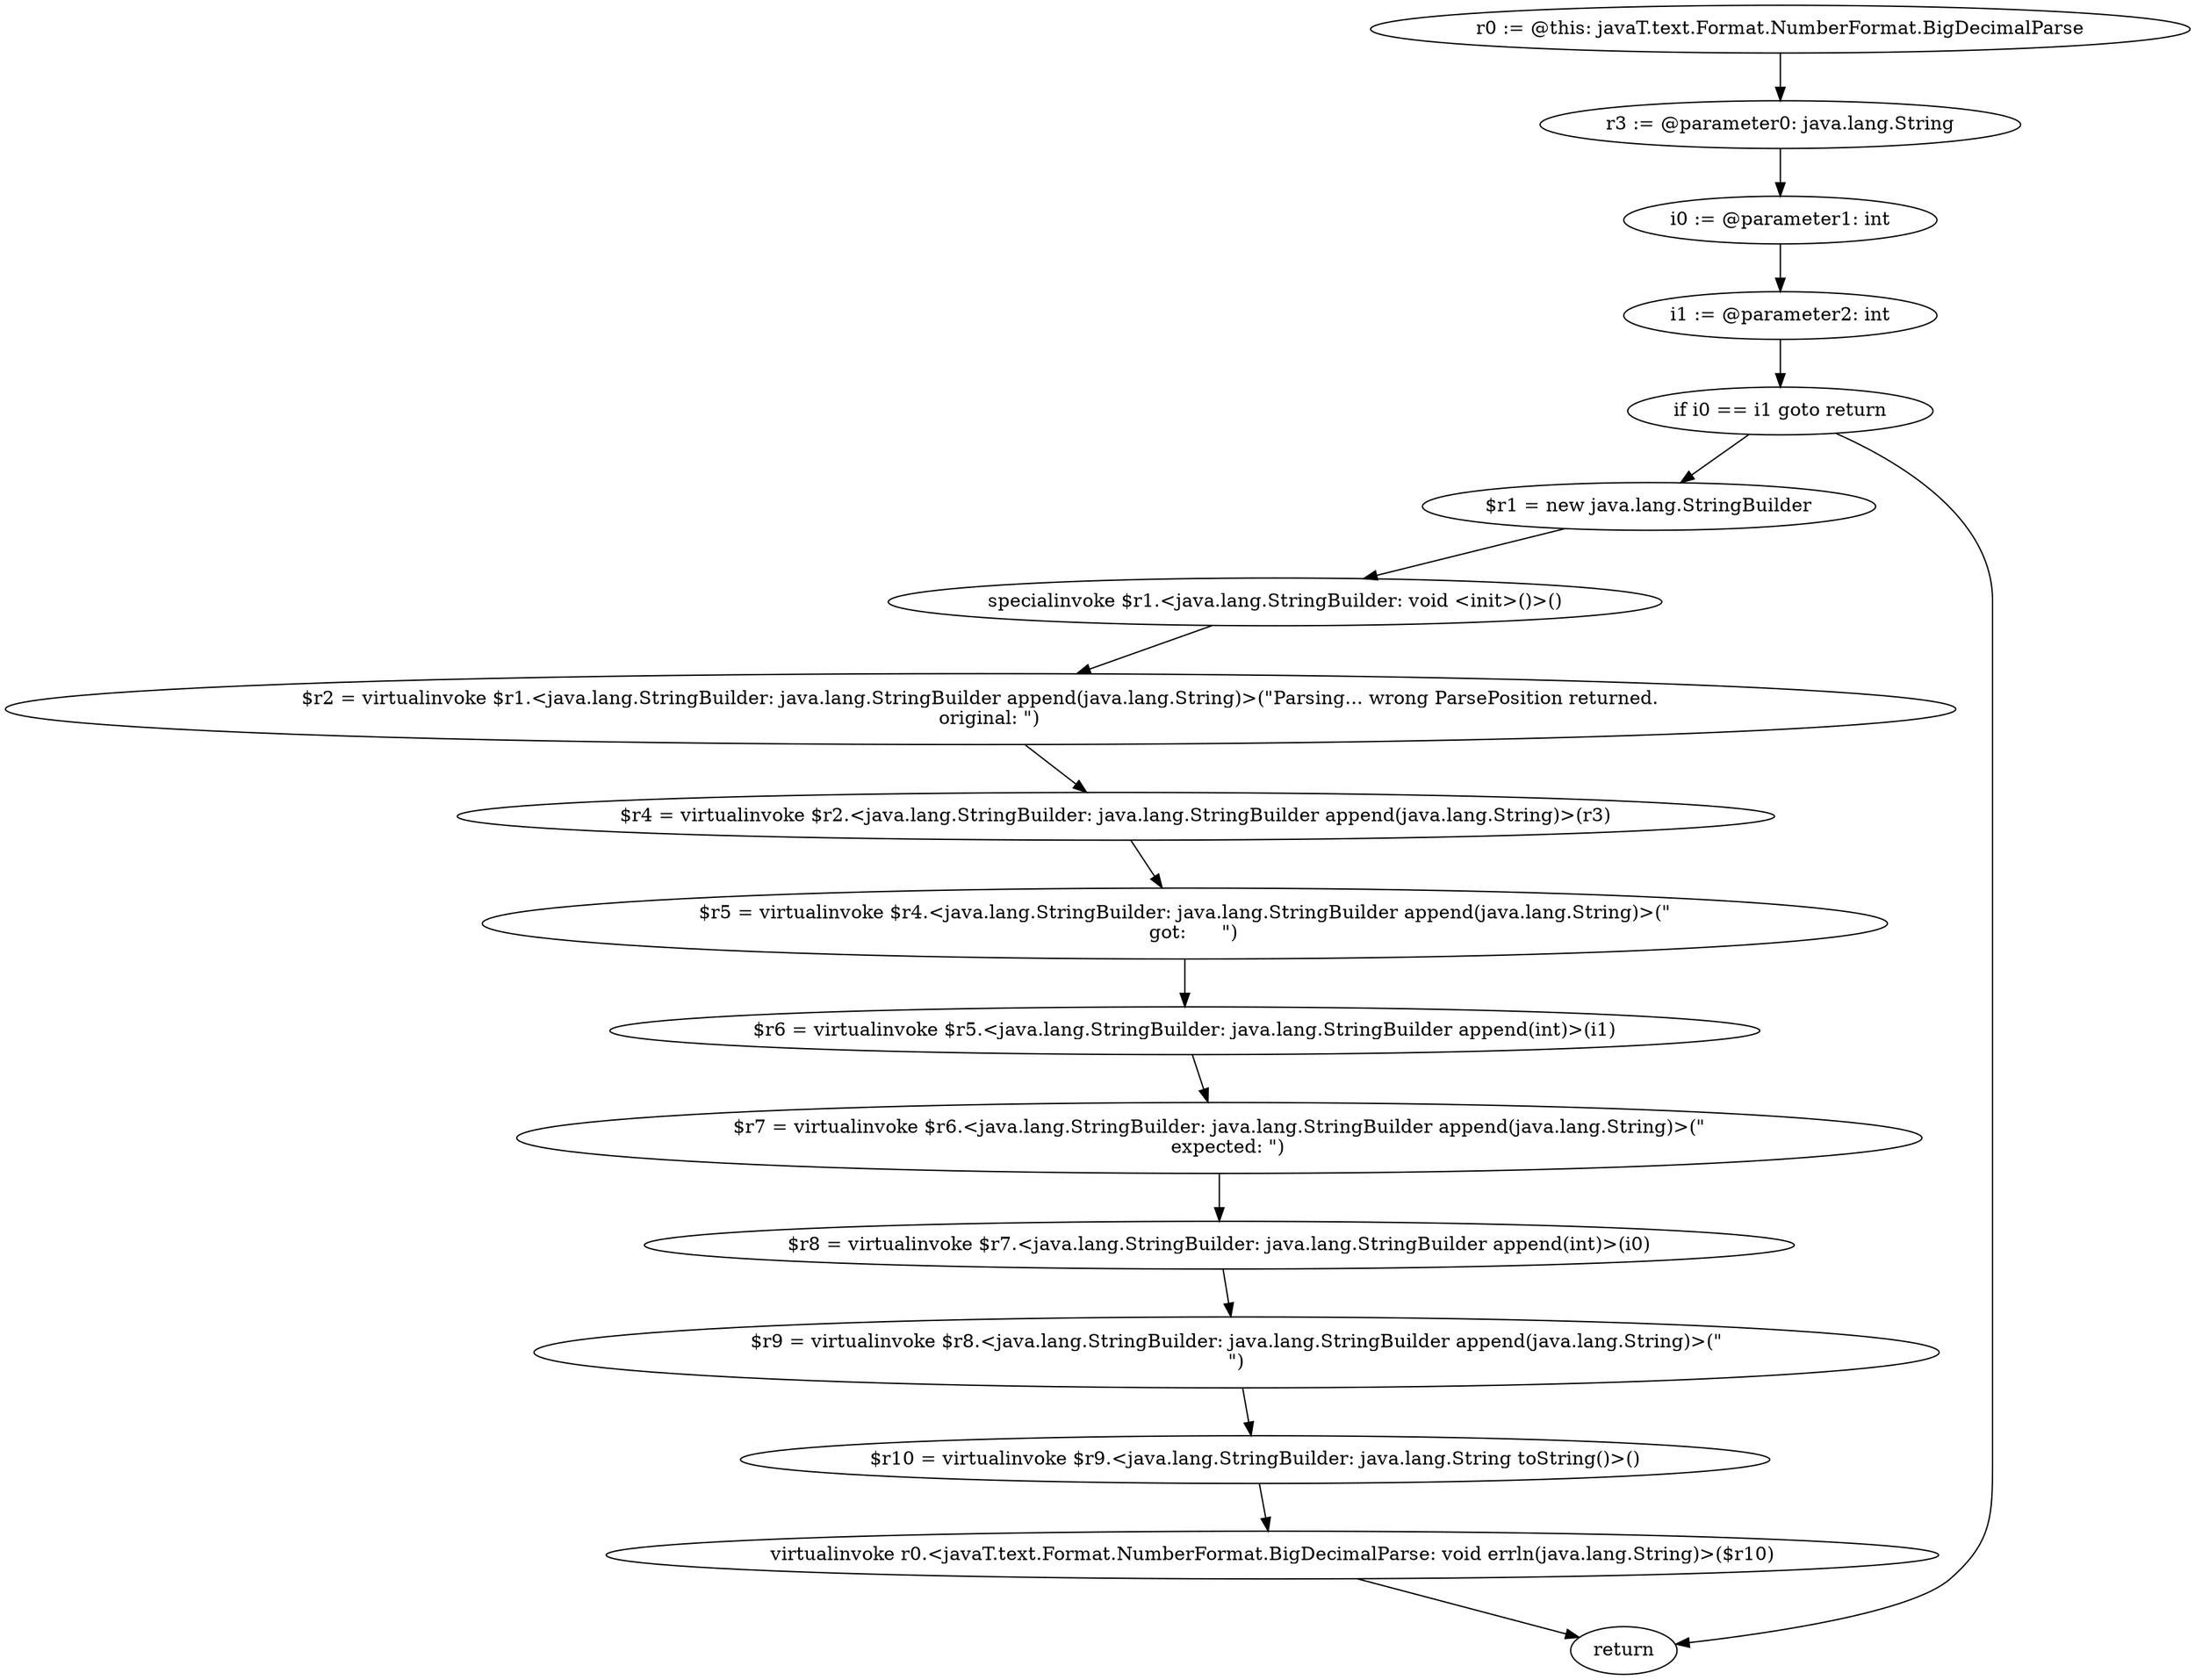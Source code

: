 digraph "unitGraph" {
    "r0 := @this: javaT.text.Format.NumberFormat.BigDecimalParse"
    "r3 := @parameter0: java.lang.String"
    "i0 := @parameter1: int"
    "i1 := @parameter2: int"
    "if i0 == i1 goto return"
    "$r1 = new java.lang.StringBuilder"
    "specialinvoke $r1.<java.lang.StringBuilder: void <init>()>()"
    "$r2 = virtualinvoke $r1.<java.lang.StringBuilder: java.lang.StringBuilder append(java.lang.String)>(\"Parsing... wrong ParsePosition returned.\n   original: \")"
    "$r4 = virtualinvoke $r2.<java.lang.StringBuilder: java.lang.StringBuilder append(java.lang.String)>(r3)"
    "$r5 = virtualinvoke $r4.<java.lang.StringBuilder: java.lang.StringBuilder append(java.lang.String)>(\"\n   got:      \")"
    "$r6 = virtualinvoke $r5.<java.lang.StringBuilder: java.lang.StringBuilder append(int)>(i1)"
    "$r7 = virtualinvoke $r6.<java.lang.StringBuilder: java.lang.StringBuilder append(java.lang.String)>(\"\n   expected: \")"
    "$r8 = virtualinvoke $r7.<java.lang.StringBuilder: java.lang.StringBuilder append(int)>(i0)"
    "$r9 = virtualinvoke $r8.<java.lang.StringBuilder: java.lang.StringBuilder append(java.lang.String)>(\"\n\")"
    "$r10 = virtualinvoke $r9.<java.lang.StringBuilder: java.lang.String toString()>()"
    "virtualinvoke r0.<javaT.text.Format.NumberFormat.BigDecimalParse: void errln(java.lang.String)>($r10)"
    "return"
    "r0 := @this: javaT.text.Format.NumberFormat.BigDecimalParse"->"r3 := @parameter0: java.lang.String";
    "r3 := @parameter0: java.lang.String"->"i0 := @parameter1: int";
    "i0 := @parameter1: int"->"i1 := @parameter2: int";
    "i1 := @parameter2: int"->"if i0 == i1 goto return";
    "if i0 == i1 goto return"->"$r1 = new java.lang.StringBuilder";
    "if i0 == i1 goto return"->"return";
    "$r1 = new java.lang.StringBuilder"->"specialinvoke $r1.<java.lang.StringBuilder: void <init>()>()";
    "specialinvoke $r1.<java.lang.StringBuilder: void <init>()>()"->"$r2 = virtualinvoke $r1.<java.lang.StringBuilder: java.lang.StringBuilder append(java.lang.String)>(\"Parsing... wrong ParsePosition returned.\n   original: \")";
    "$r2 = virtualinvoke $r1.<java.lang.StringBuilder: java.lang.StringBuilder append(java.lang.String)>(\"Parsing... wrong ParsePosition returned.\n   original: \")"->"$r4 = virtualinvoke $r2.<java.lang.StringBuilder: java.lang.StringBuilder append(java.lang.String)>(r3)";
    "$r4 = virtualinvoke $r2.<java.lang.StringBuilder: java.lang.StringBuilder append(java.lang.String)>(r3)"->"$r5 = virtualinvoke $r4.<java.lang.StringBuilder: java.lang.StringBuilder append(java.lang.String)>(\"\n   got:      \")";
    "$r5 = virtualinvoke $r4.<java.lang.StringBuilder: java.lang.StringBuilder append(java.lang.String)>(\"\n   got:      \")"->"$r6 = virtualinvoke $r5.<java.lang.StringBuilder: java.lang.StringBuilder append(int)>(i1)";
    "$r6 = virtualinvoke $r5.<java.lang.StringBuilder: java.lang.StringBuilder append(int)>(i1)"->"$r7 = virtualinvoke $r6.<java.lang.StringBuilder: java.lang.StringBuilder append(java.lang.String)>(\"\n   expected: \")";
    "$r7 = virtualinvoke $r6.<java.lang.StringBuilder: java.lang.StringBuilder append(java.lang.String)>(\"\n   expected: \")"->"$r8 = virtualinvoke $r7.<java.lang.StringBuilder: java.lang.StringBuilder append(int)>(i0)";
    "$r8 = virtualinvoke $r7.<java.lang.StringBuilder: java.lang.StringBuilder append(int)>(i0)"->"$r9 = virtualinvoke $r8.<java.lang.StringBuilder: java.lang.StringBuilder append(java.lang.String)>(\"\n\")";
    "$r9 = virtualinvoke $r8.<java.lang.StringBuilder: java.lang.StringBuilder append(java.lang.String)>(\"\n\")"->"$r10 = virtualinvoke $r9.<java.lang.StringBuilder: java.lang.String toString()>()";
    "$r10 = virtualinvoke $r9.<java.lang.StringBuilder: java.lang.String toString()>()"->"virtualinvoke r0.<javaT.text.Format.NumberFormat.BigDecimalParse: void errln(java.lang.String)>($r10)";
    "virtualinvoke r0.<javaT.text.Format.NumberFormat.BigDecimalParse: void errln(java.lang.String)>($r10)"->"return";
}

